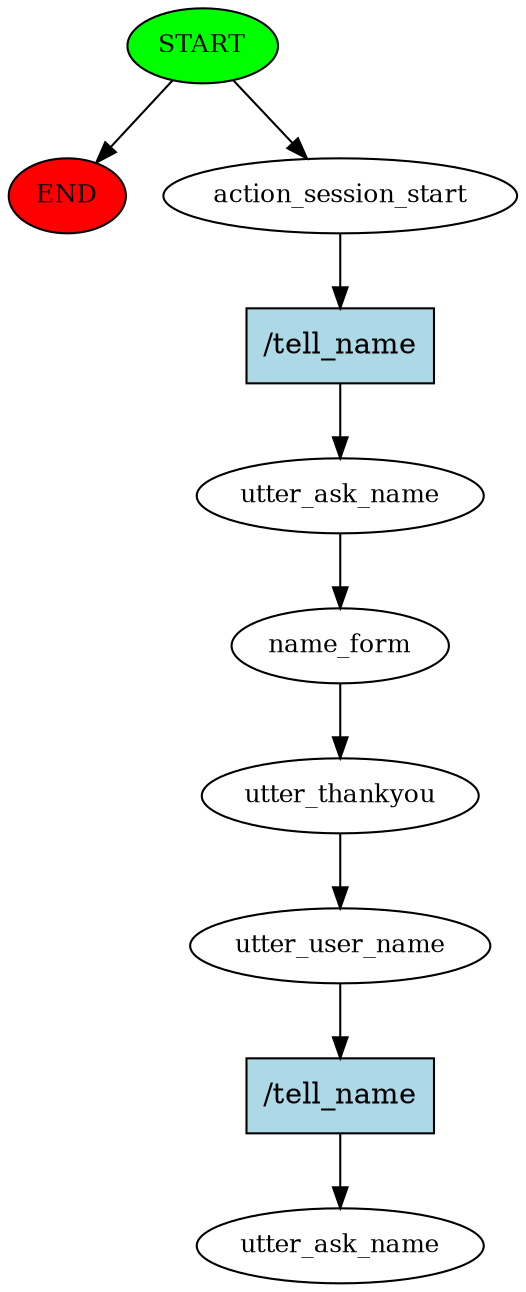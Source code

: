 digraph  {
0 [class="start active", fillcolor=green, fontsize=12, label=START, style=filled];
"-1" [class=end, fillcolor=red, fontsize=12, label=END, style=filled];
1 [class=active, fontsize=12, label=action_session_start];
2 [class=active, fontsize=12, label=utter_ask_name];
3 [class=active, fontsize=12, label=name_form];
4 [class=active, fontsize=12, label=utter_thankyou];
5 [class=active, fontsize=12, label=utter_user_name];
6 [class="dashed active", fontsize=12, label=utter_ask_name];
7 [class="intent active", fillcolor=lightblue, label="/tell_name", shape=rect, style=filled];
8 [class="intent active", fillcolor=lightblue, label="/tell_name", shape=rect, style=filled];
0 -> "-1"  [class="", key=NONE, label=""];
0 -> 1  [class=active, key=NONE, label=""];
1 -> 7  [class=active, key=0];
2 -> 3  [class=active, key=NONE, label=""];
3 -> 4  [class=active, key=NONE, label=""];
4 -> 5  [class=active, key=NONE, label=""];
5 -> 8  [class=active, key=0];
7 -> 2  [class=active, key=0];
8 -> 6  [class=active, key=0];
}
